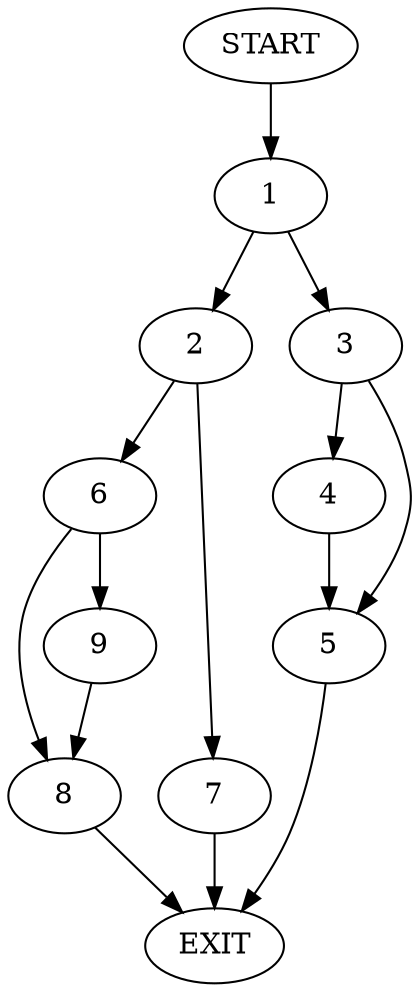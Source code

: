 digraph {
0 [label="START"]
10 [label="EXIT"]
0 -> 1
1 -> 2
1 -> 3
3 -> 4
3 -> 5
2 -> 6
2 -> 7
4 -> 5
5 -> 10
7 -> 10
6 -> 8
6 -> 9
8 -> 10
9 -> 8
}
